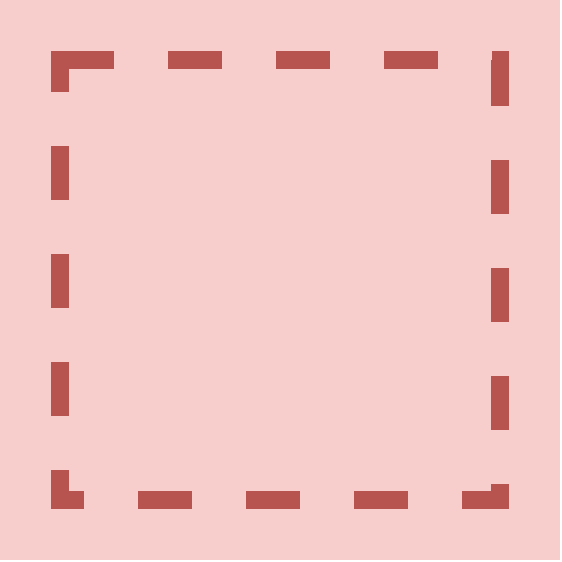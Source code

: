 <mxfile version="14.1.8" type="device"><diagram id="9GT60zNl_mUW53SRAB6W" name="Page-1"><mxGraphModel dx="1106" dy="750" grid="1" gridSize="10" guides="1" tooltips="1" connect="1" arrows="1" fold="1" page="1" pageScale="1" pageWidth="827" pageHeight="1169" math="0" shadow="0"><root><mxCell id="0"/><mxCell id="1" parent="0"/><mxCell id="Vg3m3ABmZs9kZqgp8mF--2" value="" style="rounded=0;whiteSpace=wrap;html=1;fillColor=#f8cecc;strokeWidth=9;dashed=1;strokeColor=none;" parent="1" vertex="1"><mxGeometry x="260" y="190" width="280" height="280" as="geometry"/></mxCell><mxCell id="Vg3m3ABmZs9kZqgp8mF--1" value="" style="rounded=0;whiteSpace=wrap;html=1;fillColor=#f8cecc;strokeWidth=9;strokeColor=#b85450;dashed=1;" parent="1" vertex="1"><mxGeometry x="290" y="220" width="220" height="220" as="geometry"/></mxCell></root></mxGraphModel></diagram></mxfile>